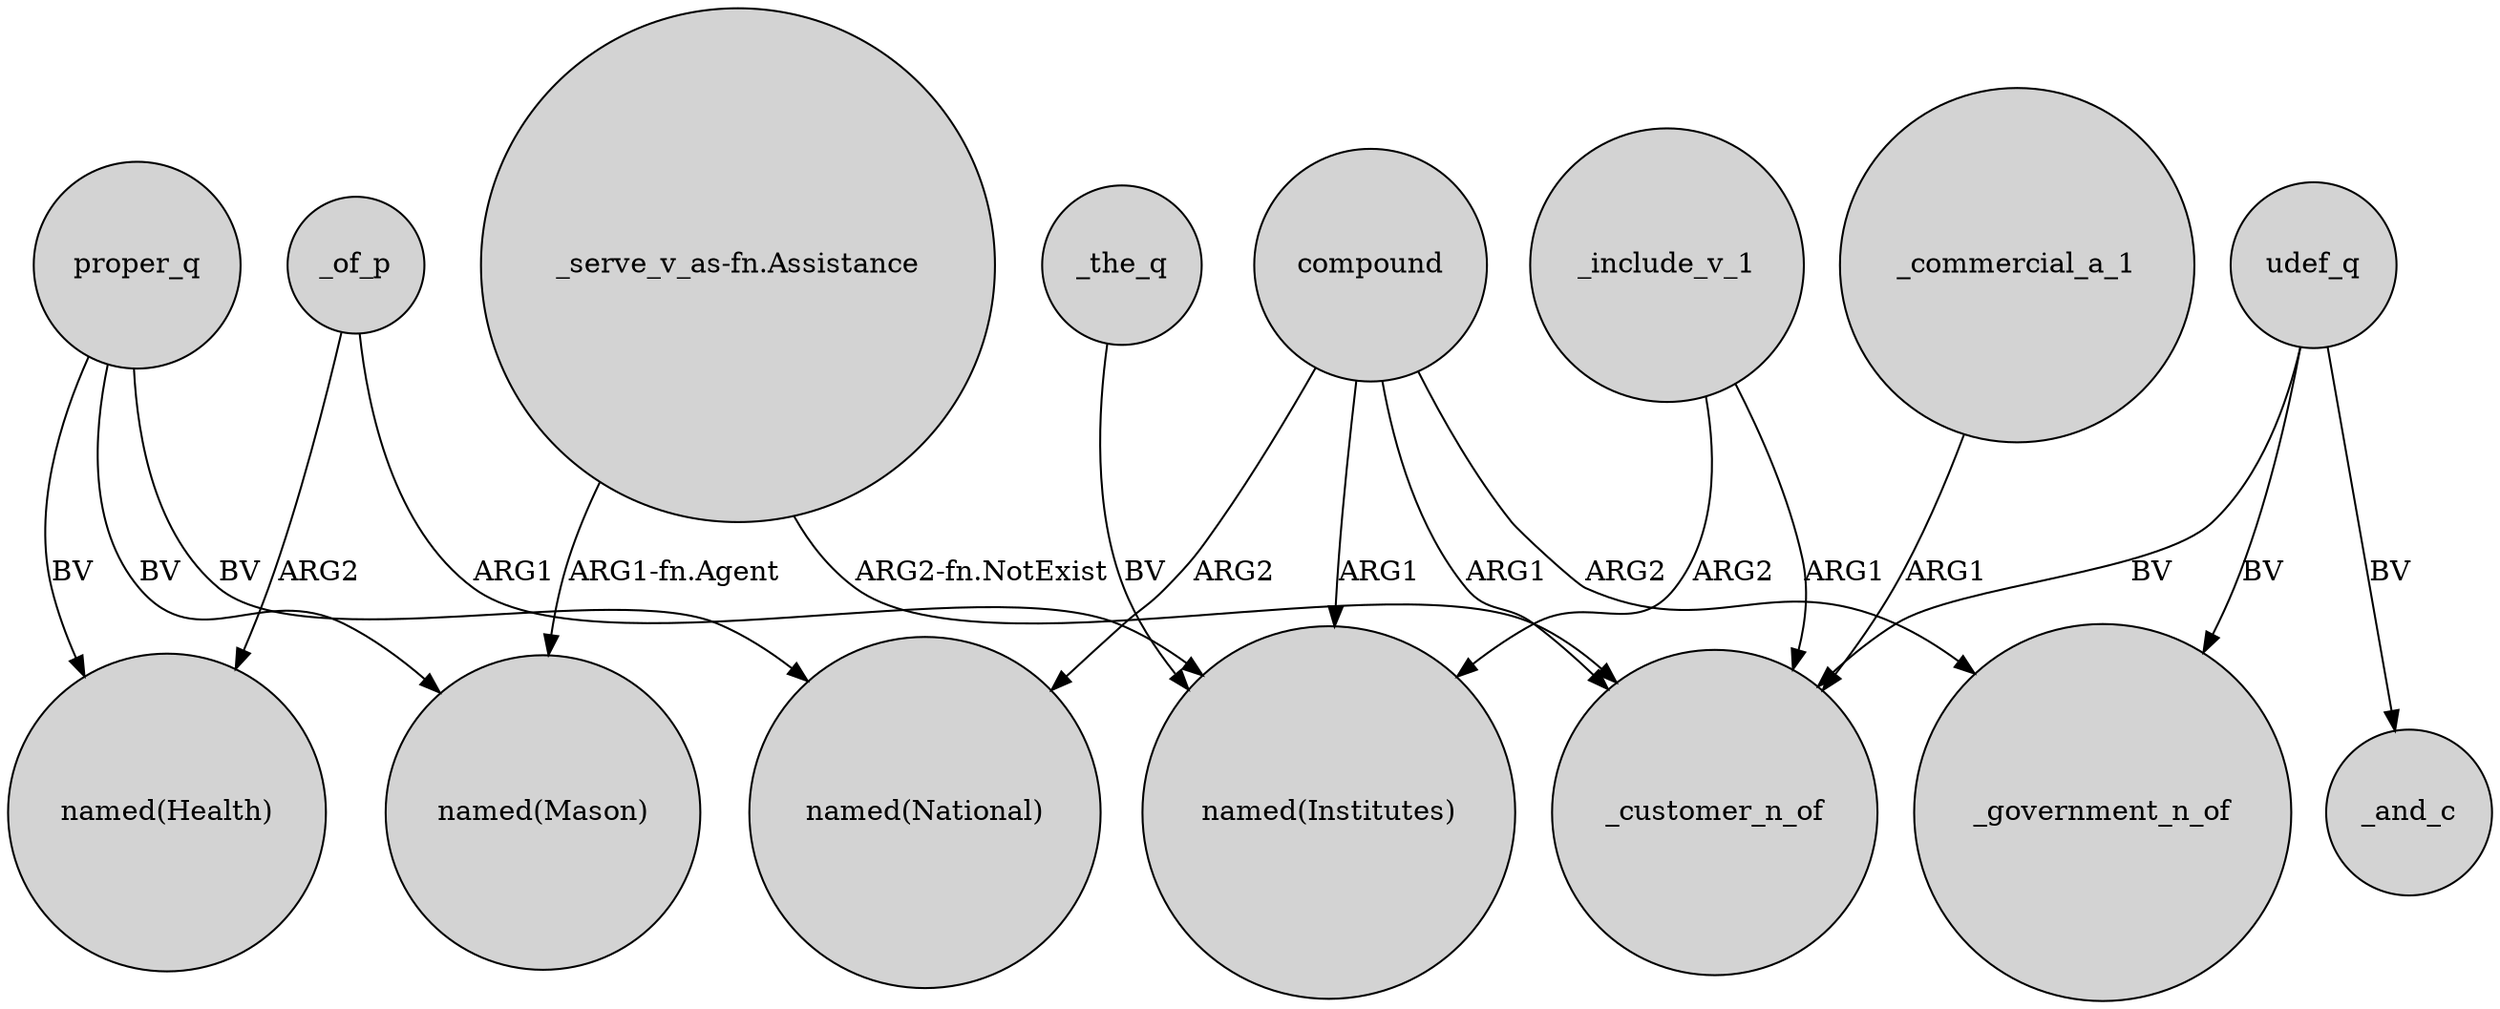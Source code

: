 digraph {
	node [shape=circle style=filled]
	_of_p -> "named(Health)" [label=ARG2]
	"_serve_v_as-fn.Assistance" -> "named(Mason)" [label="ARG1-fn.Agent"]
	proper_q -> "named(Health)" [label=BV]
	proper_q -> "named(National)" [label=BV]
	compound -> _customer_n_of [label=ARG1]
	_commercial_a_1 -> _customer_n_of [label=ARG1]
	compound -> "named(Institutes)" [label=ARG1]
	"_serve_v_as-fn.Assistance" -> _customer_n_of [label="ARG2-fn.NotExist"]
	udef_q -> _customer_n_of [label=BV]
	compound -> _government_n_of [label=ARG2]
	udef_q -> _and_c [label=BV]
	udef_q -> _government_n_of [label=BV]
	_include_v_1 -> _customer_n_of [label=ARG1]
	_of_p -> "named(Institutes)" [label=ARG1]
	proper_q -> "named(Mason)" [label=BV]
	_the_q -> "named(Institutes)" [label=BV]
	compound -> "named(National)" [label=ARG2]
	_include_v_1 -> "named(Institutes)" [label=ARG2]
}
